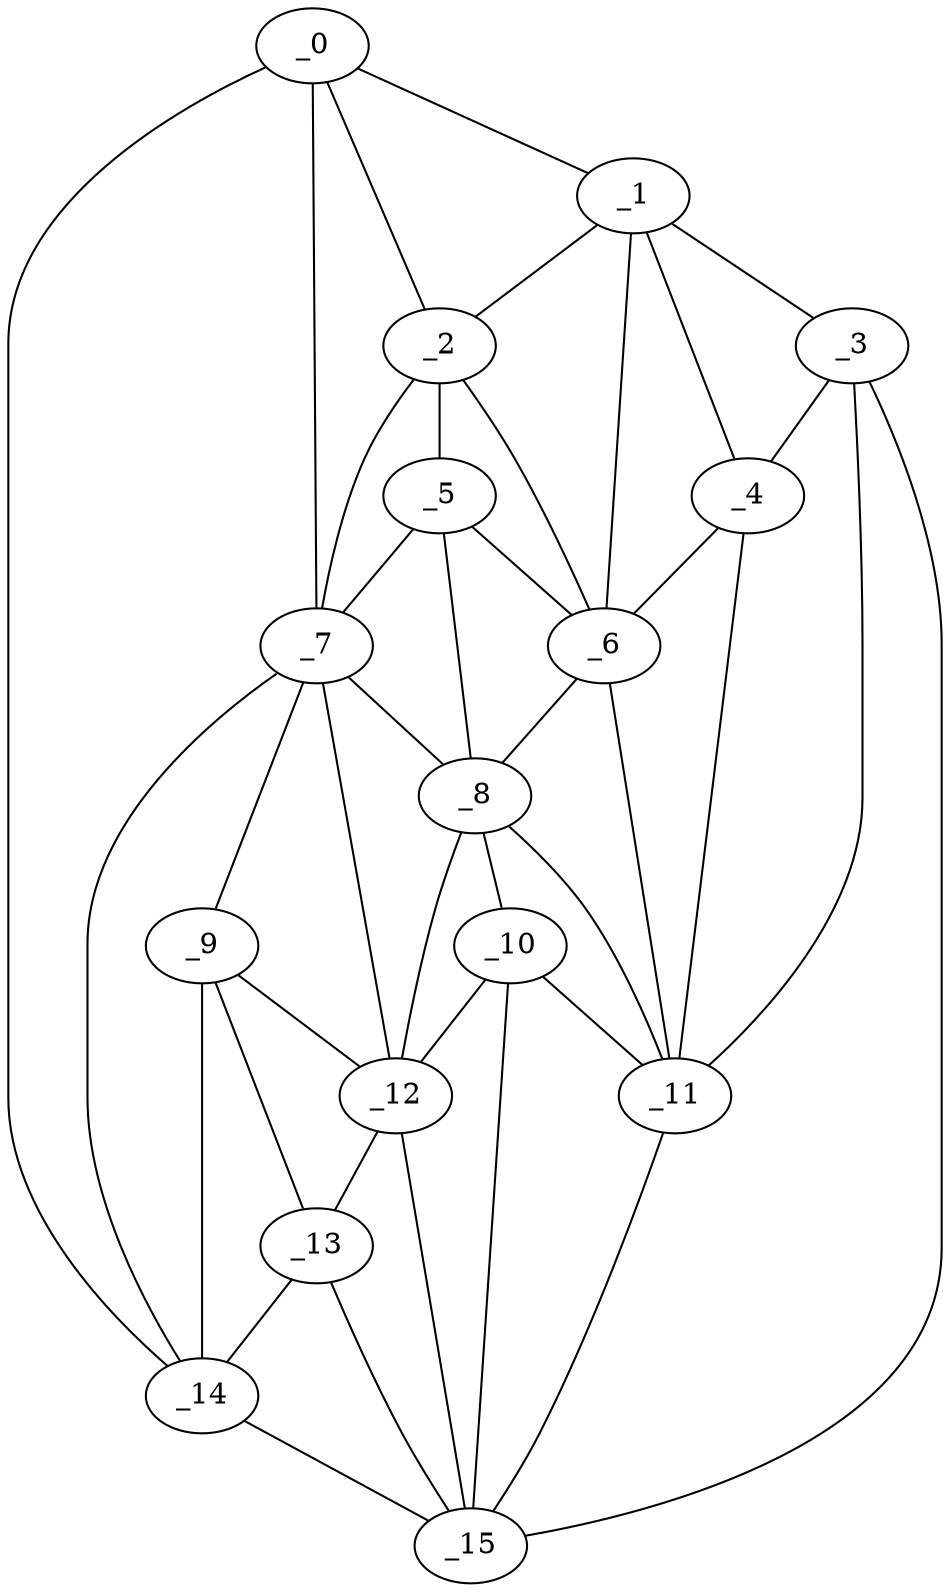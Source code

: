 graph "obj86__195.gxl" {
	_0	 [x=29,
		y=14];
	_1	 [x=62,
		y=69];
	_0 -- _1	 [valence=1];
	_2	 [x=67,
		y=52];
	_0 -- _2	 [valence=1];
	_7	 [x=79,
		y=23];
	_0 -- _7	 [valence=1];
	_14	 [x=102,
		y=13];
	_0 -- _14	 [valence=1];
	_1 -- _2	 [valence=2];
	_3	 [x=72,
		y=71];
	_1 -- _3	 [valence=1];
	_4	 [x=75,
		y=67];
	_1 -- _4	 [valence=1];
	_6	 [x=76,
		y=63];
	_1 -- _6	 [valence=2];
	_5	 [x=76,
		y=52];
	_2 -- _5	 [valence=1];
	_2 -- _6	 [valence=1];
	_2 -- _7	 [valence=2];
	_3 -- _4	 [valence=1];
	_11	 [x=89,
		y=59];
	_3 -- _11	 [valence=1];
	_15	 [x=103,
		y=59];
	_3 -- _15	 [valence=1];
	_4 -- _6	 [valence=2];
	_4 -- _11	 [valence=2];
	_5 -- _6	 [valence=1];
	_5 -- _7	 [valence=2];
	_8	 [x=79,
		y=51];
	_5 -- _8	 [valence=2];
	_6 -- _8	 [valence=2];
	_6 -- _11	 [valence=2];
	_7 -- _8	 [valence=2];
	_9	 [x=88,
		y=24];
	_7 -- _9	 [valence=2];
	_12	 [x=92,
		y=40];
	_7 -- _12	 [valence=2];
	_7 -- _14	 [valence=2];
	_10	 [x=88,
		y=48];
	_8 -- _10	 [valence=2];
	_8 -- _11	 [valence=2];
	_8 -- _12	 [valence=2];
	_9 -- _12	 [valence=1];
	_13	 [x=99,
		y=20];
	_9 -- _13	 [valence=2];
	_9 -- _14	 [valence=1];
	_10 -- _11	 [valence=1];
	_10 -- _12	 [valence=1];
	_10 -- _15	 [valence=2];
	_11 -- _15	 [valence=2];
	_12 -- _13	 [valence=2];
	_12 -- _15	 [valence=2];
	_13 -- _14	 [valence=1];
	_13 -- _15	 [valence=1];
	_14 -- _15	 [valence=1];
}
